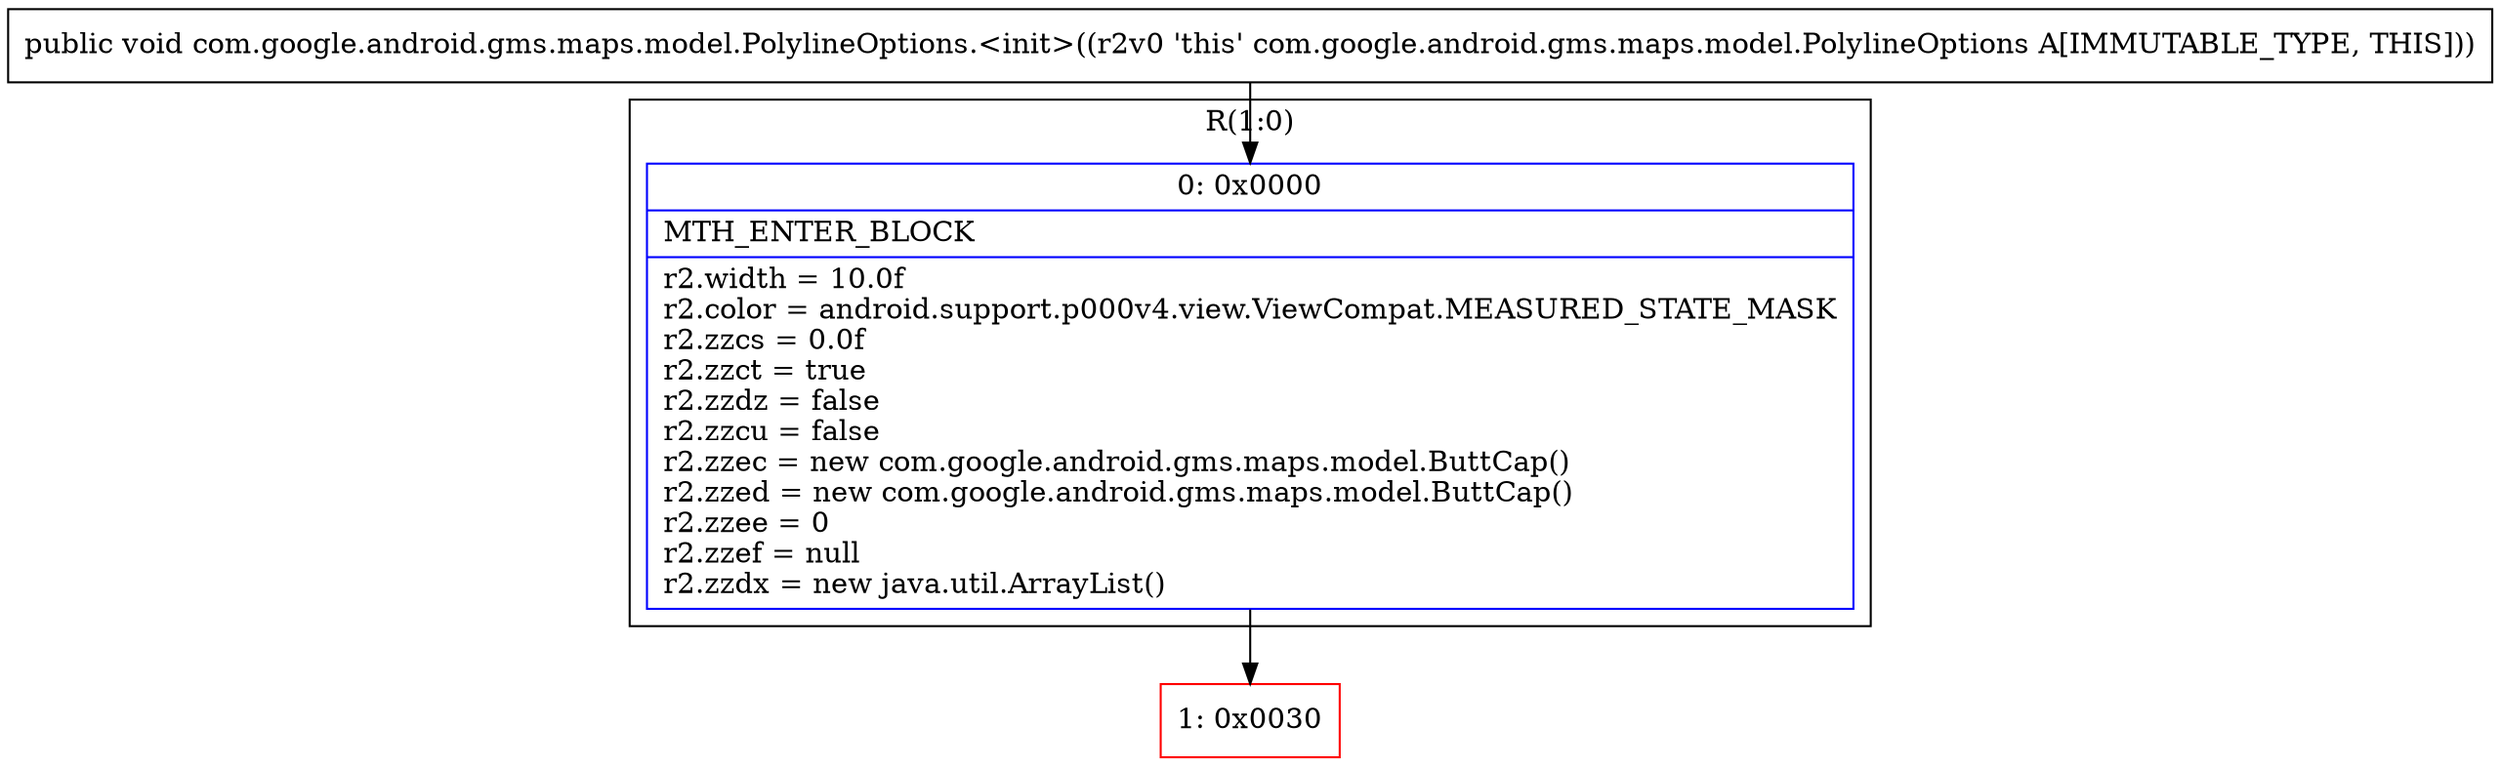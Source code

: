 digraph "CFG forcom.google.android.gms.maps.model.PolylineOptions.\<init\>()V" {
subgraph cluster_Region_2038206073 {
label = "R(1:0)";
node [shape=record,color=blue];
Node_0 [shape=record,label="{0\:\ 0x0000|MTH_ENTER_BLOCK\l|r2.width = 10.0f\lr2.color = android.support.p000v4.view.ViewCompat.MEASURED_STATE_MASK\lr2.zzcs = 0.0f\lr2.zzct = true\lr2.zzdz = false\lr2.zzcu = false\lr2.zzec = new com.google.android.gms.maps.model.ButtCap()\lr2.zzed = new com.google.android.gms.maps.model.ButtCap()\lr2.zzee = 0\lr2.zzef = null\lr2.zzdx = new java.util.ArrayList()\l}"];
}
Node_1 [shape=record,color=red,label="{1\:\ 0x0030}"];
MethodNode[shape=record,label="{public void com.google.android.gms.maps.model.PolylineOptions.\<init\>((r2v0 'this' com.google.android.gms.maps.model.PolylineOptions A[IMMUTABLE_TYPE, THIS])) }"];
MethodNode -> Node_0;
Node_0 -> Node_1;
}

